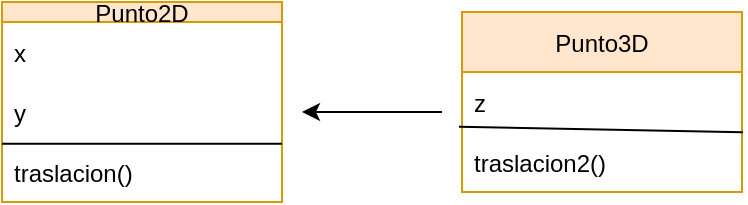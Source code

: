 <mxfile>
    <diagram id="5P0YyQzqxplg8_snIhbf" name="Página-1">
        <mxGraphModel dx="551" dy="556" grid="1" gridSize="10" guides="1" tooltips="1" connect="1" arrows="1" fold="1" page="1" pageScale="1" pageWidth="827" pageHeight="1169" math="0" shadow="0">
            <root>
                <mxCell id="0"/>
                <mxCell id="1" parent="0"/>
                <mxCell id="2" value="Punto2D" style="swimlane;fontStyle=0;childLayout=stackLayout;horizontal=1;startSize=10;horizontalStack=0;resizeParent=1;resizeParentMax=0;resizeLast=0;collapsible=1;marginBottom=0;fillColor=#ffe6cc;strokeColor=#d79b00;" vertex="1" parent="1">
                    <mxGeometry x="50" y="165" width="140" height="100" as="geometry"/>
                </mxCell>
                <mxCell id="3" value="x" style="text;strokeColor=none;fillColor=none;align=left;verticalAlign=middle;spacingLeft=4;spacingRight=4;overflow=hidden;points=[[0,0.5],[1,0.5]];portConstraint=eastwest;rotatable=0;" vertex="1" parent="2">
                    <mxGeometry y="10" width="140" height="30" as="geometry"/>
                </mxCell>
                <mxCell id="4" value="y" style="text;strokeColor=none;fillColor=none;align=left;verticalAlign=middle;spacingLeft=4;spacingRight=4;overflow=hidden;points=[[0,0.5],[1,0.5]];portConstraint=eastwest;rotatable=0;" vertex="1" parent="2">
                    <mxGeometry y="40" width="140" height="30" as="geometry"/>
                </mxCell>
                <mxCell id="5" value="traslacion()" style="text;strokeColor=none;fillColor=none;align=left;verticalAlign=middle;spacingLeft=4;spacingRight=4;overflow=hidden;points=[[0,0.5],[1,0.5]];portConstraint=eastwest;rotatable=0;" vertex="1" parent="2">
                    <mxGeometry y="70" width="140" height="30" as="geometry"/>
                </mxCell>
                <mxCell id="11" value="" style="endArrow=none;html=1;exitX=0;exitY=0.03;exitDx=0;exitDy=0;exitPerimeter=0;entryX=1;entryY=0.03;entryDx=0;entryDy=0;entryPerimeter=0;" edge="1" parent="2" source="5" target="5">
                    <mxGeometry width="50" height="50" relative="1" as="geometry">
                        <mxPoint x="100" y="105" as="sourcePoint"/>
                        <mxPoint x="150" y="55" as="targetPoint"/>
                    </mxGeometry>
                </mxCell>
                <mxCell id="6" value="Punto3D" style="swimlane;fontStyle=0;childLayout=stackLayout;horizontal=1;startSize=30;horizontalStack=0;resizeParent=1;resizeParentMax=0;resizeLast=0;collapsible=1;marginBottom=0;fillColor=#ffe6cc;strokeColor=#d79b00;" vertex="1" parent="1">
                    <mxGeometry x="280" y="170" width="140" height="90" as="geometry"/>
                </mxCell>
                <mxCell id="7" value="z" style="text;strokeColor=none;fillColor=none;align=left;verticalAlign=middle;spacingLeft=4;spacingRight=4;overflow=hidden;points=[[0,0.5],[1,0.5]];portConstraint=eastwest;rotatable=0;" vertex="1" parent="6">
                    <mxGeometry y="30" width="140" height="30" as="geometry"/>
                </mxCell>
                <mxCell id="8" value="traslacion2()" style="text;strokeColor=none;fillColor=none;align=left;verticalAlign=middle;spacingLeft=4;spacingRight=4;overflow=hidden;points=[[0,0.5],[1,0.5]];portConstraint=eastwest;rotatable=0;" vertex="1" parent="6">
                    <mxGeometry y="60" width="140" height="30" as="geometry"/>
                </mxCell>
                <mxCell id="12" value="" style="endArrow=none;html=1;exitX=-0.011;exitY=-0.089;exitDx=0;exitDy=0;exitPerimeter=0;entryX=1.003;entryY=0.006;entryDx=0;entryDy=0;entryPerimeter=0;" edge="1" parent="6" source="8" target="8">
                    <mxGeometry width="50" height="50" relative="1" as="geometry">
                        <mxPoint x="-130" y="100" as="sourcePoint"/>
                        <mxPoint x="-80" y="50" as="targetPoint"/>
                    </mxGeometry>
                </mxCell>
                <mxCell id="10" value="" style="endArrow=classic;html=1;" edge="1" parent="1">
                    <mxGeometry width="50" height="50" relative="1" as="geometry">
                        <mxPoint x="270" y="220" as="sourcePoint"/>
                        <mxPoint x="200" y="220" as="targetPoint"/>
                    </mxGeometry>
                </mxCell>
            </root>
        </mxGraphModel>
    </diagram>
</mxfile>